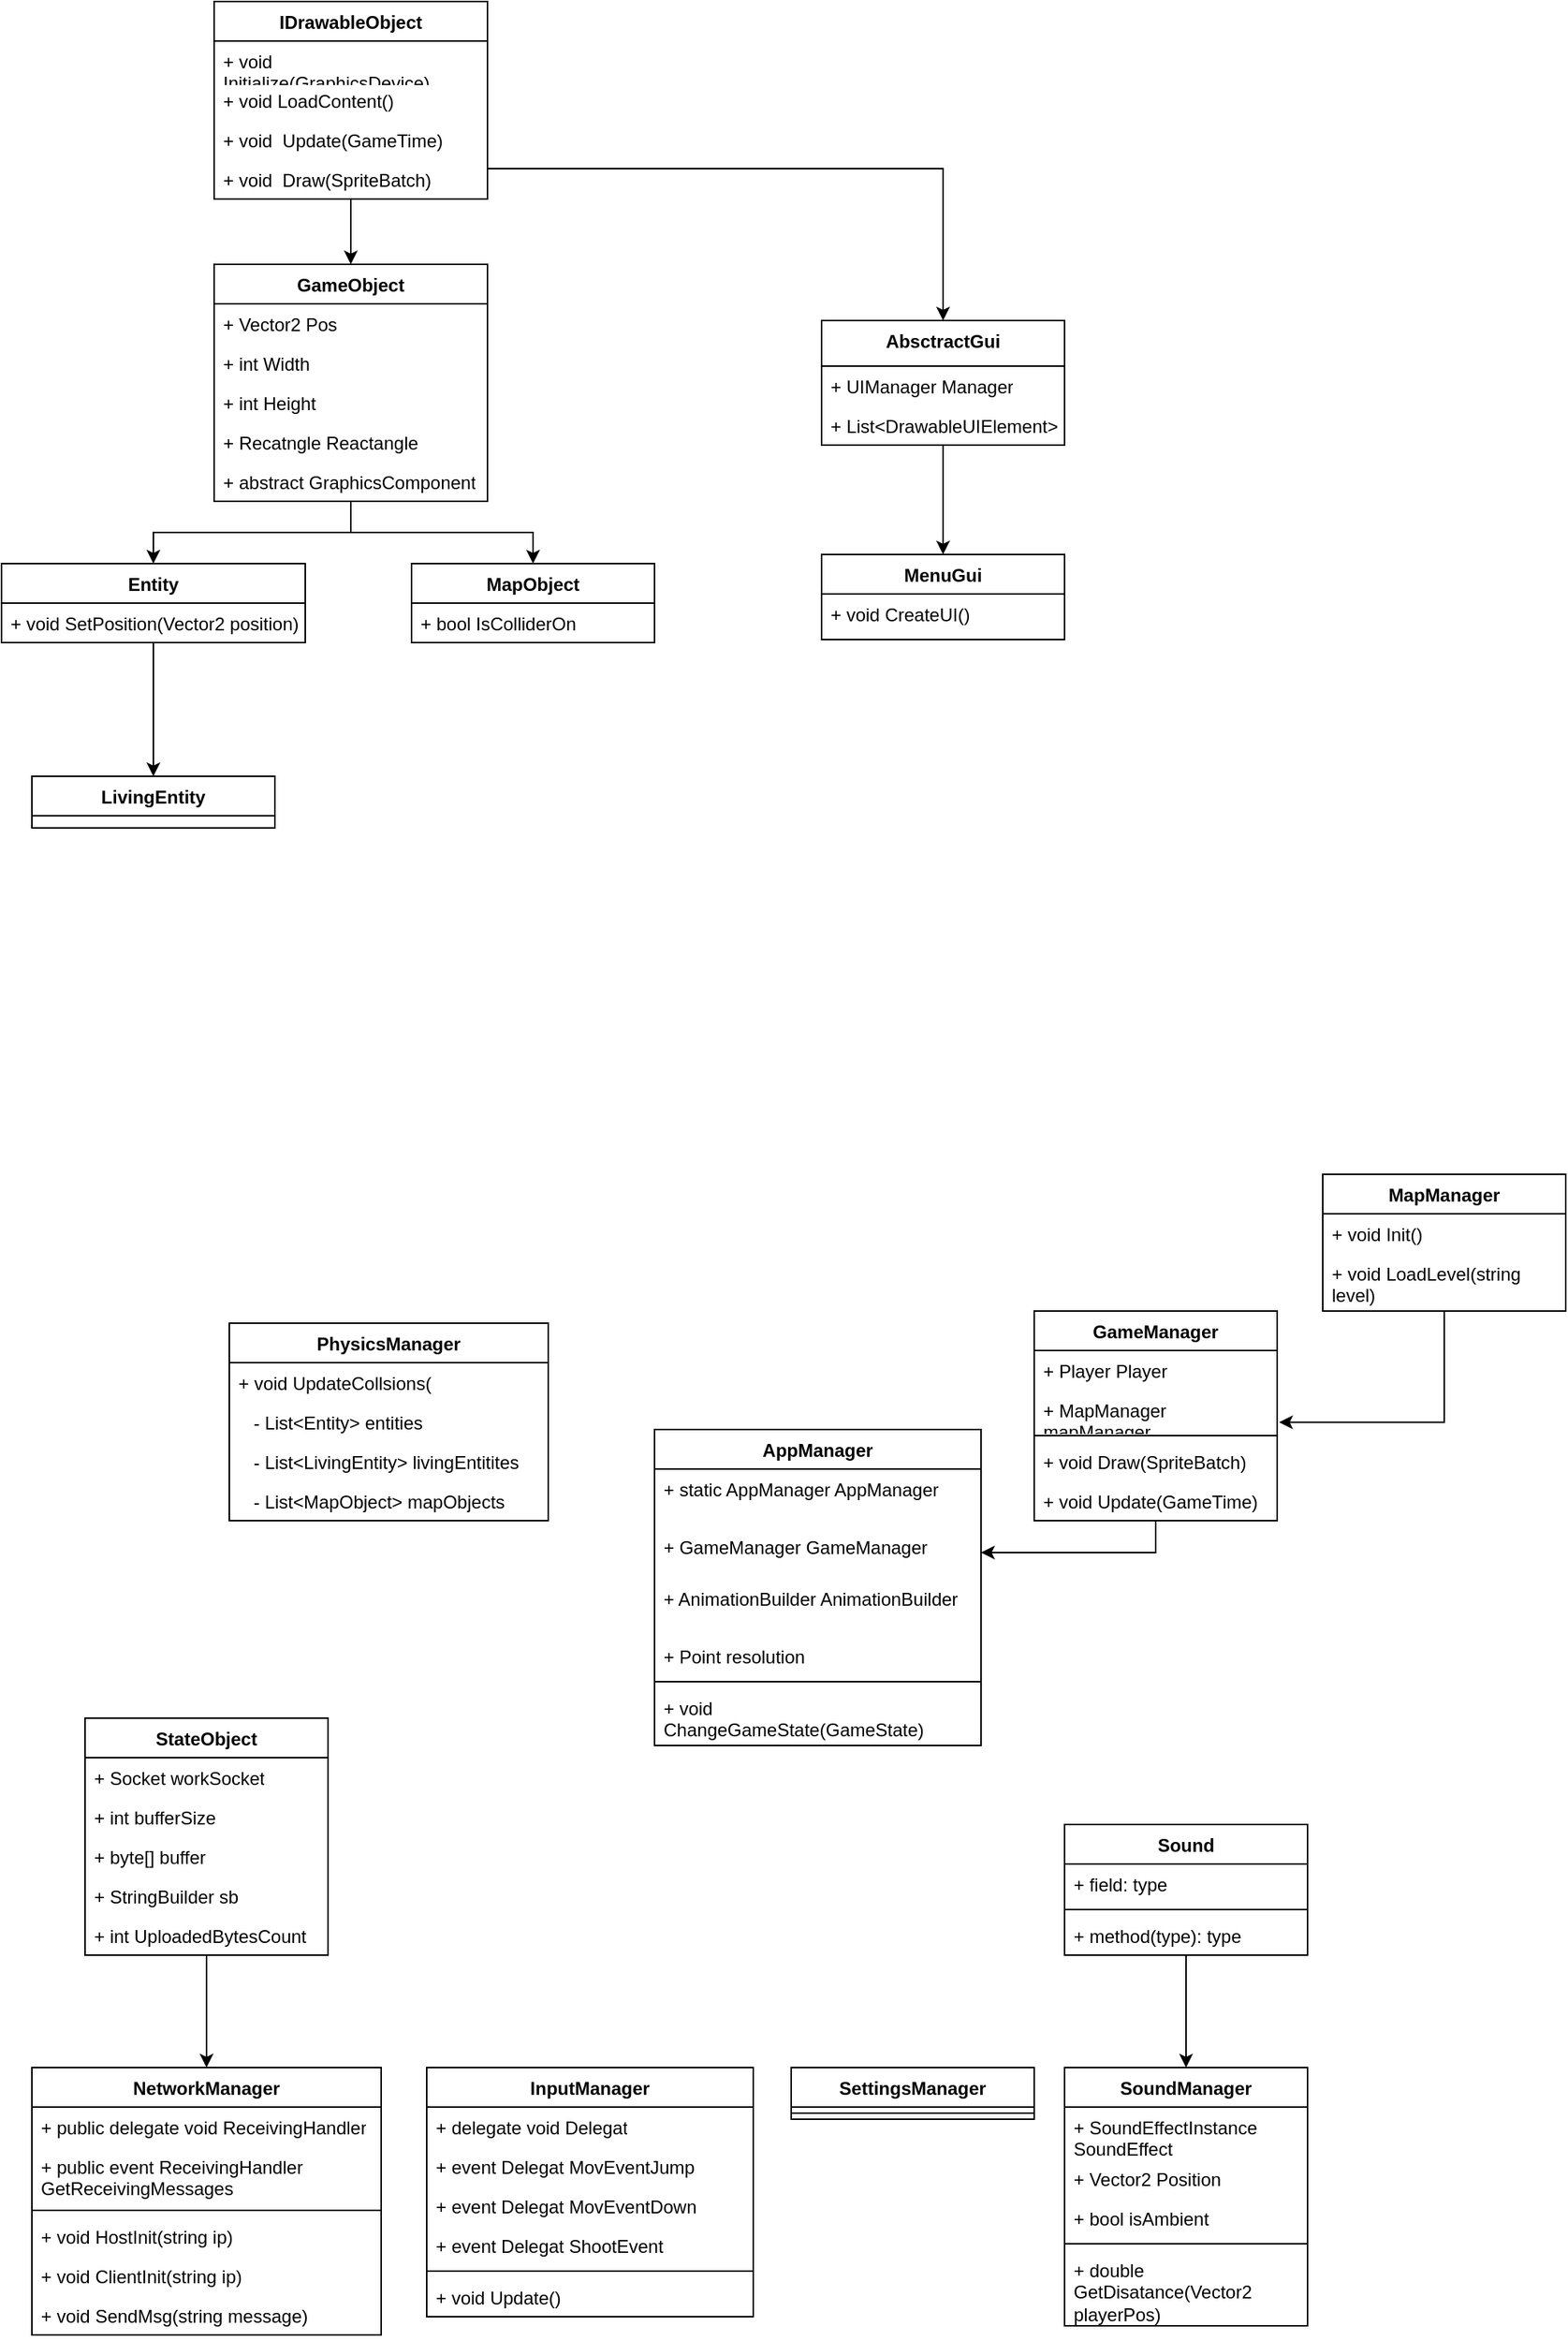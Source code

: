 <mxfile version="21.6.8" type="github">
  <diagram name="Страница — 1" id="98q6O0aFMQCR1bf1YkXJ">
    <mxGraphModel dx="1400" dy="755" grid="1" gridSize="10" guides="1" tooltips="1" connect="1" arrows="1" fold="1" page="1" pageScale="1" pageWidth="1169" pageHeight="1654" math="0" shadow="0">
      <root>
        <mxCell id="0" />
        <mxCell id="1" parent="0" />
        <mxCell id="n8sBWdLB9CzdTx279Akv-22" style="edgeStyle=orthogonalEdgeStyle;rounded=0;orthogonalLoop=1;jettySize=auto;html=1;entryX=0.5;entryY=0;entryDx=0;entryDy=0;" edge="1" parent="1" source="n8sBWdLB9CzdTx279Akv-1" target="n8sBWdLB9CzdTx279Akv-17">
          <mxGeometry relative="1" as="geometry" />
        </mxCell>
        <mxCell id="n8sBWdLB9CzdTx279Akv-33" style="edgeStyle=orthogonalEdgeStyle;rounded=0;orthogonalLoop=1;jettySize=auto;html=1;entryX=0.5;entryY=0;entryDx=0;entryDy=0;" edge="1" parent="1" source="n8sBWdLB9CzdTx279Akv-1" target="n8sBWdLB9CzdTx279Akv-29">
          <mxGeometry relative="1" as="geometry" />
        </mxCell>
        <mxCell id="n8sBWdLB9CzdTx279Akv-1" value="GameObject" style="swimlane;fontStyle=1;align=center;verticalAlign=top;childLayout=stackLayout;horizontal=1;startSize=26;horizontalStack=0;resizeParent=1;resizeParentMax=0;resizeLast=0;collapsible=1;marginBottom=0;whiteSpace=wrap;html=1;" vertex="1" parent="1">
          <mxGeometry x="160" y="203" width="180" height="156" as="geometry" />
        </mxCell>
        <mxCell id="n8sBWdLB9CzdTx279Akv-2" value="+ Vector2 Pos" style="text;strokeColor=none;fillColor=none;align=left;verticalAlign=top;spacingLeft=4;spacingRight=4;overflow=hidden;rotatable=0;points=[[0,0.5],[1,0.5]];portConstraint=eastwest;whiteSpace=wrap;html=1;" vertex="1" parent="n8sBWdLB9CzdTx279Akv-1">
          <mxGeometry y="26" width="180" height="26" as="geometry" />
        </mxCell>
        <mxCell id="n8sBWdLB9CzdTx279Akv-95" value="+ int Width" style="text;strokeColor=none;fillColor=none;align=left;verticalAlign=top;spacingLeft=4;spacingRight=4;overflow=hidden;rotatable=0;points=[[0,0.5],[1,0.5]];portConstraint=eastwest;whiteSpace=wrap;html=1;" vertex="1" parent="n8sBWdLB9CzdTx279Akv-1">
          <mxGeometry y="52" width="180" height="26" as="geometry" />
        </mxCell>
        <mxCell id="n8sBWdLB9CzdTx279Akv-96" value="+ int Height" style="text;strokeColor=none;fillColor=none;align=left;verticalAlign=top;spacingLeft=4;spacingRight=4;overflow=hidden;rotatable=0;points=[[0,0.5],[1,0.5]];portConstraint=eastwest;whiteSpace=wrap;html=1;" vertex="1" parent="n8sBWdLB9CzdTx279Akv-1">
          <mxGeometry y="78" width="180" height="26" as="geometry" />
        </mxCell>
        <mxCell id="n8sBWdLB9CzdTx279Akv-97" value="+ Recatngle Reactangle" style="text;strokeColor=none;fillColor=none;align=left;verticalAlign=top;spacingLeft=4;spacingRight=4;overflow=hidden;rotatable=0;points=[[0,0.5],[1,0.5]];portConstraint=eastwest;whiteSpace=wrap;html=1;" vertex="1" parent="n8sBWdLB9CzdTx279Akv-1">
          <mxGeometry y="104" width="180" height="26" as="geometry" />
        </mxCell>
        <mxCell id="n8sBWdLB9CzdTx279Akv-98" value="+ abstract GraphicsComponent" style="text;strokeColor=none;fillColor=none;align=left;verticalAlign=top;spacingLeft=4;spacingRight=4;overflow=hidden;rotatable=0;points=[[0,0.5],[1,0.5]];portConstraint=eastwest;whiteSpace=wrap;html=1;" vertex="1" parent="n8sBWdLB9CzdTx279Akv-1">
          <mxGeometry y="130" width="180" height="26" as="geometry" />
        </mxCell>
        <mxCell id="n8sBWdLB9CzdTx279Akv-16" style="edgeStyle=orthogonalEdgeStyle;rounded=0;orthogonalLoop=1;jettySize=auto;html=1;entryX=0.5;entryY=0;entryDx=0;entryDy=0;" edge="1" parent="1" source="n8sBWdLB9CzdTx279Akv-9" target="n8sBWdLB9CzdTx279Akv-1">
          <mxGeometry relative="1" as="geometry" />
        </mxCell>
        <mxCell id="n8sBWdLB9CzdTx279Akv-80" style="edgeStyle=orthogonalEdgeStyle;rounded=0;orthogonalLoop=1;jettySize=auto;html=1;" edge="1" parent="1" source="n8sBWdLB9CzdTx279Akv-9" target="n8sBWdLB9CzdTx279Akv-76">
          <mxGeometry relative="1" as="geometry">
            <Array as="points">
              <mxPoint x="250" y="140" />
              <mxPoint x="640" y="140" />
            </Array>
          </mxGeometry>
        </mxCell>
        <mxCell id="n8sBWdLB9CzdTx279Akv-9" value="IDrawableObject" style="swimlane;fontStyle=1;align=center;verticalAlign=top;childLayout=stackLayout;horizontal=1;startSize=26;horizontalStack=0;resizeParent=1;resizeParentMax=0;resizeLast=0;collapsible=1;marginBottom=0;whiteSpace=wrap;html=1;" vertex="1" parent="1">
          <mxGeometry x="160" y="30" width="180" height="130" as="geometry" />
        </mxCell>
        <mxCell id="n8sBWdLB9CzdTx279Akv-12" value="+ void Initialize(GraphicsDevice)" style="text;strokeColor=none;fillColor=none;align=left;verticalAlign=top;spacingLeft=4;spacingRight=4;overflow=hidden;rotatable=0;points=[[0,0.5],[1,0.5]];portConstraint=eastwest;whiteSpace=wrap;html=1;" vertex="1" parent="n8sBWdLB9CzdTx279Akv-9">
          <mxGeometry y="26" width="180" height="26" as="geometry" />
        </mxCell>
        <mxCell id="n8sBWdLB9CzdTx279Akv-91" value="+ void LoadContent()" style="text;strokeColor=none;fillColor=none;align=left;verticalAlign=top;spacingLeft=4;spacingRight=4;overflow=hidden;rotatable=0;points=[[0,0.5],[1,0.5]];portConstraint=eastwest;whiteSpace=wrap;html=1;" vertex="1" parent="n8sBWdLB9CzdTx279Akv-9">
          <mxGeometry y="52" width="180" height="26" as="geometry" />
        </mxCell>
        <mxCell id="n8sBWdLB9CzdTx279Akv-92" value="+ void&amp;nbsp; Update(GameTime)" style="text;strokeColor=none;fillColor=none;align=left;verticalAlign=top;spacingLeft=4;spacingRight=4;overflow=hidden;rotatable=0;points=[[0,0.5],[1,0.5]];portConstraint=eastwest;whiteSpace=wrap;html=1;" vertex="1" parent="n8sBWdLB9CzdTx279Akv-9">
          <mxGeometry y="78" width="180" height="26" as="geometry" />
        </mxCell>
        <mxCell id="n8sBWdLB9CzdTx279Akv-93" value="+ void&amp;nbsp; Draw(SpriteBatch)" style="text;strokeColor=none;fillColor=none;align=left;verticalAlign=top;spacingLeft=4;spacingRight=4;overflow=hidden;rotatable=0;points=[[0,0.5],[1,0.5]];portConstraint=eastwest;whiteSpace=wrap;html=1;" vertex="1" parent="n8sBWdLB9CzdTx279Akv-9">
          <mxGeometry y="104" width="180" height="26" as="geometry" />
        </mxCell>
        <mxCell id="n8sBWdLB9CzdTx279Akv-28" style="edgeStyle=orthogonalEdgeStyle;rounded=0;orthogonalLoop=1;jettySize=auto;html=1;entryX=0.5;entryY=0;entryDx=0;entryDy=0;" edge="1" parent="1" source="n8sBWdLB9CzdTx279Akv-17">
          <mxGeometry relative="1" as="geometry">
            <mxPoint x="120" y="540" as="targetPoint" />
          </mxGeometry>
        </mxCell>
        <mxCell id="n8sBWdLB9CzdTx279Akv-17" value="Entity" style="swimlane;fontStyle=1;align=center;verticalAlign=top;childLayout=stackLayout;horizontal=1;startSize=26;horizontalStack=0;resizeParent=1;resizeParentMax=0;resizeLast=0;collapsible=1;marginBottom=0;whiteSpace=wrap;html=1;" vertex="1" parent="1">
          <mxGeometry x="20" y="400" width="200" height="52" as="geometry" />
        </mxCell>
        <mxCell id="n8sBWdLB9CzdTx279Akv-20" value="+ void SetPosition(Vector2 position)" style="text;strokeColor=none;fillColor=none;align=left;verticalAlign=top;spacingLeft=4;spacingRight=4;overflow=hidden;rotatable=0;points=[[0,0.5],[1,0.5]];portConstraint=eastwest;whiteSpace=wrap;html=1;" vertex="1" parent="n8sBWdLB9CzdTx279Akv-17">
          <mxGeometry y="26" width="200" height="26" as="geometry" />
        </mxCell>
        <mxCell id="n8sBWdLB9CzdTx279Akv-23" value="LivingEntity" style="swimlane;fontStyle=1;align=center;verticalAlign=top;childLayout=stackLayout;horizontal=1;startSize=26;horizontalStack=0;resizeParent=1;resizeParentMax=0;resizeLast=0;collapsible=1;marginBottom=0;whiteSpace=wrap;html=1;" vertex="1" parent="1">
          <mxGeometry x="40" y="540" width="160" height="34" as="geometry" />
        </mxCell>
        <mxCell id="n8sBWdLB9CzdTx279Akv-29" value="MapObject" style="swimlane;fontStyle=1;align=center;verticalAlign=top;childLayout=stackLayout;horizontal=1;startSize=26;horizontalStack=0;resizeParent=1;resizeParentMax=0;resizeLast=0;collapsible=1;marginBottom=0;whiteSpace=wrap;html=1;" vertex="1" parent="1">
          <mxGeometry x="290" y="400" width="160" height="52" as="geometry" />
        </mxCell>
        <mxCell id="n8sBWdLB9CzdTx279Akv-30" value="+ bool IsColliderOn" style="text;strokeColor=none;fillColor=none;align=left;verticalAlign=top;spacingLeft=4;spacingRight=4;overflow=hidden;rotatable=0;points=[[0,0.5],[1,0.5]];portConstraint=eastwest;whiteSpace=wrap;html=1;" vertex="1" parent="n8sBWdLB9CzdTx279Akv-29">
          <mxGeometry y="26" width="160" height="26" as="geometry" />
        </mxCell>
        <mxCell id="n8sBWdLB9CzdTx279Akv-58" value="NetworkManager" style="swimlane;fontStyle=1;align=center;verticalAlign=top;childLayout=stackLayout;horizontal=1;startSize=26;horizontalStack=0;resizeParent=1;resizeParentMax=0;resizeLast=0;collapsible=1;marginBottom=0;whiteSpace=wrap;html=1;" vertex="1" parent="1">
          <mxGeometry x="40" y="1390" width="230" height="176" as="geometry" />
        </mxCell>
        <mxCell id="n8sBWdLB9CzdTx279Akv-59" value="+ public delegate void ReceivingHandler" style="text;strokeColor=none;fillColor=none;align=left;verticalAlign=top;spacingLeft=4;spacingRight=4;overflow=hidden;rotatable=0;points=[[0,0.5],[1,0.5]];portConstraint=eastwest;whiteSpace=wrap;html=1;" vertex="1" parent="n8sBWdLB9CzdTx279Akv-58">
          <mxGeometry y="26" width="230" height="26" as="geometry" />
        </mxCell>
        <mxCell id="n8sBWdLB9CzdTx279Akv-112" value="+ public event ReceivingHandler GetReceivingMessages" style="text;strokeColor=none;fillColor=none;align=left;verticalAlign=top;spacingLeft=4;spacingRight=4;overflow=hidden;rotatable=0;points=[[0,0.5],[1,0.5]];portConstraint=eastwest;whiteSpace=wrap;html=1;" vertex="1" parent="n8sBWdLB9CzdTx279Akv-58">
          <mxGeometry y="52" width="230" height="38" as="geometry" />
        </mxCell>
        <mxCell id="n8sBWdLB9CzdTx279Akv-60" value="" style="line;strokeWidth=1;fillColor=none;align=left;verticalAlign=middle;spacingTop=-1;spacingLeft=3;spacingRight=3;rotatable=0;labelPosition=right;points=[];portConstraint=eastwest;strokeColor=inherit;" vertex="1" parent="n8sBWdLB9CzdTx279Akv-58">
          <mxGeometry y="90" width="230" height="8" as="geometry" />
        </mxCell>
        <mxCell id="n8sBWdLB9CzdTx279Akv-113" value="+ void HostInit(string ip)" style="text;strokeColor=none;fillColor=none;align=left;verticalAlign=top;spacingLeft=4;spacingRight=4;overflow=hidden;rotatable=0;points=[[0,0.5],[1,0.5]];portConstraint=eastwest;whiteSpace=wrap;html=1;" vertex="1" parent="n8sBWdLB9CzdTx279Akv-58">
          <mxGeometry y="98" width="230" height="26" as="geometry" />
        </mxCell>
        <mxCell id="n8sBWdLB9CzdTx279Akv-114" value="+ void ClientInit(string ip)" style="text;strokeColor=none;fillColor=none;align=left;verticalAlign=top;spacingLeft=4;spacingRight=4;overflow=hidden;rotatable=0;points=[[0,0.5],[1,0.5]];portConstraint=eastwest;whiteSpace=wrap;html=1;" vertex="1" parent="n8sBWdLB9CzdTx279Akv-58">
          <mxGeometry y="124" width="230" height="26" as="geometry" />
        </mxCell>
        <mxCell id="n8sBWdLB9CzdTx279Akv-115" value="+ void SendMsg(string message)" style="text;strokeColor=none;fillColor=none;align=left;verticalAlign=top;spacingLeft=4;spacingRight=4;overflow=hidden;rotatable=0;points=[[0,0.5],[1,0.5]];portConstraint=eastwest;whiteSpace=wrap;html=1;" vertex="1" parent="n8sBWdLB9CzdTx279Akv-58">
          <mxGeometry y="150" width="230" height="26" as="geometry" />
        </mxCell>
        <mxCell id="n8sBWdLB9CzdTx279Akv-175" style="edgeStyle=orthogonalEdgeStyle;rounded=0;orthogonalLoop=1;jettySize=auto;html=1;entryX=0.5;entryY=0;entryDx=0;entryDy=0;" edge="1" parent="1" source="n8sBWdLB9CzdTx279Akv-62" target="n8sBWdLB9CzdTx279Akv-58">
          <mxGeometry relative="1" as="geometry" />
        </mxCell>
        <mxCell id="n8sBWdLB9CzdTx279Akv-62" value="StateObject" style="swimlane;fontStyle=1;align=center;verticalAlign=top;childLayout=stackLayout;horizontal=1;startSize=26;horizontalStack=0;resizeParent=1;resizeParentMax=0;resizeLast=0;collapsible=1;marginBottom=0;whiteSpace=wrap;html=1;" vertex="1" parent="1">
          <mxGeometry x="75" y="1160" width="160" height="156" as="geometry" />
        </mxCell>
        <mxCell id="n8sBWdLB9CzdTx279Akv-63" value="+ Socket workSocket" style="text;strokeColor=none;fillColor=none;align=left;verticalAlign=top;spacingLeft=4;spacingRight=4;overflow=hidden;rotatable=0;points=[[0,0.5],[1,0.5]];portConstraint=eastwest;whiteSpace=wrap;html=1;" vertex="1" parent="n8sBWdLB9CzdTx279Akv-62">
          <mxGeometry y="26" width="160" height="26" as="geometry" />
        </mxCell>
        <mxCell id="n8sBWdLB9CzdTx279Akv-166" value="+ int bufferSize" style="text;strokeColor=none;fillColor=none;align=left;verticalAlign=top;spacingLeft=4;spacingRight=4;overflow=hidden;rotatable=0;points=[[0,0.5],[1,0.5]];portConstraint=eastwest;whiteSpace=wrap;html=1;" vertex="1" parent="n8sBWdLB9CzdTx279Akv-62">
          <mxGeometry y="52" width="160" height="26" as="geometry" />
        </mxCell>
        <mxCell id="n8sBWdLB9CzdTx279Akv-167" value="+ byte[] buffer" style="text;strokeColor=none;fillColor=none;align=left;verticalAlign=top;spacingLeft=4;spacingRight=4;overflow=hidden;rotatable=0;points=[[0,0.5],[1,0.5]];portConstraint=eastwest;whiteSpace=wrap;html=1;" vertex="1" parent="n8sBWdLB9CzdTx279Akv-62">
          <mxGeometry y="78" width="160" height="26" as="geometry" />
        </mxCell>
        <mxCell id="n8sBWdLB9CzdTx279Akv-168" value="+ StringBuilder sb" style="text;strokeColor=none;fillColor=none;align=left;verticalAlign=top;spacingLeft=4;spacingRight=4;overflow=hidden;rotatable=0;points=[[0,0.5],[1,0.5]];portConstraint=eastwest;whiteSpace=wrap;html=1;" vertex="1" parent="n8sBWdLB9CzdTx279Akv-62">
          <mxGeometry y="104" width="160" height="26" as="geometry" />
        </mxCell>
        <mxCell id="n8sBWdLB9CzdTx279Akv-169" value="+ int UploadedBytesCount" style="text;strokeColor=none;fillColor=none;align=left;verticalAlign=top;spacingLeft=4;spacingRight=4;overflow=hidden;rotatable=0;points=[[0,0.5],[1,0.5]];portConstraint=eastwest;whiteSpace=wrap;html=1;" vertex="1" parent="n8sBWdLB9CzdTx279Akv-62">
          <mxGeometry y="130" width="160" height="26" as="geometry" />
        </mxCell>
        <mxCell id="n8sBWdLB9CzdTx279Akv-180" style="edgeStyle=orthogonalEdgeStyle;rounded=0;orthogonalLoop=1;jettySize=auto;html=1;entryX=0.5;entryY=0;entryDx=0;entryDy=0;" edge="1" parent="1" source="n8sBWdLB9CzdTx279Akv-54" target="n8sBWdLB9CzdTx279Akv-50">
          <mxGeometry relative="1" as="geometry" />
        </mxCell>
        <mxCell id="n8sBWdLB9CzdTx279Akv-54" value="Sound" style="swimlane;fontStyle=1;align=center;verticalAlign=top;childLayout=stackLayout;horizontal=1;startSize=26;horizontalStack=0;resizeParent=1;resizeParentMax=0;resizeLast=0;collapsible=1;marginBottom=0;whiteSpace=wrap;html=1;" vertex="1" parent="1">
          <mxGeometry x="720" y="1230" width="160" height="86" as="geometry" />
        </mxCell>
        <mxCell id="n8sBWdLB9CzdTx279Akv-55" value="+ field: type" style="text;strokeColor=none;fillColor=none;align=left;verticalAlign=top;spacingLeft=4;spacingRight=4;overflow=hidden;rotatable=0;points=[[0,0.5],[1,0.5]];portConstraint=eastwest;whiteSpace=wrap;html=1;" vertex="1" parent="n8sBWdLB9CzdTx279Akv-54">
          <mxGeometry y="26" width="160" height="26" as="geometry" />
        </mxCell>
        <mxCell id="n8sBWdLB9CzdTx279Akv-56" value="" style="line;strokeWidth=1;fillColor=none;align=left;verticalAlign=middle;spacingTop=-1;spacingLeft=3;spacingRight=3;rotatable=0;labelPosition=right;points=[];portConstraint=eastwest;strokeColor=inherit;" vertex="1" parent="n8sBWdLB9CzdTx279Akv-54">
          <mxGeometry y="52" width="160" height="8" as="geometry" />
        </mxCell>
        <mxCell id="n8sBWdLB9CzdTx279Akv-57" value="+ method(type): type" style="text;strokeColor=none;fillColor=none;align=left;verticalAlign=top;spacingLeft=4;spacingRight=4;overflow=hidden;rotatable=0;points=[[0,0.5],[1,0.5]];portConstraint=eastwest;whiteSpace=wrap;html=1;" vertex="1" parent="n8sBWdLB9CzdTx279Akv-54">
          <mxGeometry y="60" width="160" height="26" as="geometry" />
        </mxCell>
        <mxCell id="n8sBWdLB9CzdTx279Akv-85" style="edgeStyle=orthogonalEdgeStyle;rounded=0;orthogonalLoop=1;jettySize=auto;html=1;entryX=0.5;entryY=0;entryDx=0;entryDy=0;" edge="1" parent="1" source="n8sBWdLB9CzdTx279Akv-76" target="n8sBWdLB9CzdTx279Akv-81">
          <mxGeometry relative="1" as="geometry" />
        </mxCell>
        <mxCell id="n8sBWdLB9CzdTx279Akv-76" value="AbsctractGui" style="swimlane;fontStyle=1;align=center;verticalAlign=top;childLayout=stackLayout;horizontal=1;startSize=30;horizontalStack=0;resizeParent=1;resizeParentMax=0;resizeLast=0;collapsible=1;marginBottom=0;whiteSpace=wrap;html=1;" vertex="1" parent="1">
          <mxGeometry x="560" y="240" width="160" height="82" as="geometry" />
        </mxCell>
        <mxCell id="n8sBWdLB9CzdTx279Akv-77" value="&lt;div&gt;+ UIManager Manager&lt;/div&gt;" style="text;strokeColor=none;fillColor=none;align=left;verticalAlign=top;spacingLeft=4;spacingRight=4;overflow=hidden;rotatable=0;points=[[0,0.5],[1,0.5]];portConstraint=eastwest;whiteSpace=wrap;html=1;" vertex="1" parent="n8sBWdLB9CzdTx279Akv-76">
          <mxGeometry y="30" width="160" height="26" as="geometry" />
        </mxCell>
        <mxCell id="n8sBWdLB9CzdTx279Akv-90" value="&lt;div&gt;+ List&amp;lt;DrawableUIElement&amp;gt;&lt;/div&gt;" style="text;strokeColor=none;fillColor=none;align=left;verticalAlign=top;spacingLeft=4;spacingRight=4;overflow=hidden;rotatable=0;points=[[0,0.5],[1,0.5]];portConstraint=eastwest;whiteSpace=wrap;html=1;" vertex="1" parent="n8sBWdLB9CzdTx279Akv-76">
          <mxGeometry y="56" width="160" height="26" as="geometry" />
        </mxCell>
        <mxCell id="n8sBWdLB9CzdTx279Akv-81" value="MenuGui" style="swimlane;fontStyle=1;align=center;verticalAlign=top;childLayout=stackLayout;horizontal=1;startSize=26;horizontalStack=0;resizeParent=1;resizeParentMax=0;resizeLast=0;collapsible=1;marginBottom=0;whiteSpace=wrap;html=1;" vertex="1" parent="1">
          <mxGeometry x="560" y="394" width="160" height="56" as="geometry" />
        </mxCell>
        <mxCell id="n8sBWdLB9CzdTx279Akv-84" value="+ void CreateUI()" style="text;strokeColor=none;fillColor=none;align=left;verticalAlign=top;spacingLeft=4;spacingRight=4;overflow=hidden;rotatable=0;points=[[0,0.5],[1,0.5]];portConstraint=eastwest;whiteSpace=wrap;html=1;" vertex="1" parent="n8sBWdLB9CzdTx279Akv-81">
          <mxGeometry y="26" width="160" height="30" as="geometry" />
        </mxCell>
        <mxCell id="n8sBWdLB9CzdTx279Akv-66" value="&lt;div&gt;InputManager&lt;/div&gt;&lt;div&gt;&lt;br&gt;&lt;/div&gt;" style="swimlane;fontStyle=1;align=center;verticalAlign=top;childLayout=stackLayout;horizontal=1;startSize=26;horizontalStack=0;resizeParent=1;resizeParentMax=0;resizeLast=0;collapsible=1;marginBottom=0;whiteSpace=wrap;html=1;" vertex="1" parent="1">
          <mxGeometry x="300" y="1390" width="215" height="164" as="geometry" />
        </mxCell>
        <mxCell id="n8sBWdLB9CzdTx279Akv-67" value="+ delegate void Delegat" style="text;strokeColor=none;fillColor=none;align=left;verticalAlign=top;spacingLeft=4;spacingRight=4;overflow=hidden;rotatable=0;points=[[0,0.5],[1,0.5]];portConstraint=eastwest;whiteSpace=wrap;html=1;" vertex="1" parent="n8sBWdLB9CzdTx279Akv-66">
          <mxGeometry y="26" width="215" height="26" as="geometry" />
        </mxCell>
        <mxCell id="n8sBWdLB9CzdTx279Akv-103" value="+ event Delegat MovEventJump" style="text;strokeColor=none;fillColor=none;align=left;verticalAlign=top;spacingLeft=4;spacingRight=4;overflow=hidden;rotatable=0;points=[[0,0.5],[1,0.5]];portConstraint=eastwest;whiteSpace=wrap;html=1;" vertex="1" parent="n8sBWdLB9CzdTx279Akv-66">
          <mxGeometry y="52" width="215" height="26" as="geometry" />
        </mxCell>
        <mxCell id="n8sBWdLB9CzdTx279Akv-108" value="+ event Delegat MovEventDown" style="text;strokeColor=none;fillColor=none;align=left;verticalAlign=top;spacingLeft=4;spacingRight=4;overflow=hidden;rotatable=0;points=[[0,0.5],[1,0.5]];portConstraint=eastwest;whiteSpace=wrap;html=1;" vertex="1" parent="n8sBWdLB9CzdTx279Akv-66">
          <mxGeometry y="78" width="215" height="26" as="geometry" />
        </mxCell>
        <mxCell id="n8sBWdLB9CzdTx279Akv-109" value="+ event Delegat ShootEvent" style="text;strokeColor=none;fillColor=none;align=left;verticalAlign=top;spacingLeft=4;spacingRight=4;overflow=hidden;rotatable=0;points=[[0,0.5],[1,0.5]];portConstraint=eastwest;whiteSpace=wrap;html=1;" vertex="1" parent="n8sBWdLB9CzdTx279Akv-66">
          <mxGeometry y="104" width="215" height="26" as="geometry" />
        </mxCell>
        <mxCell id="n8sBWdLB9CzdTx279Akv-68" value="" style="line;strokeWidth=1;fillColor=none;align=left;verticalAlign=middle;spacingTop=-1;spacingLeft=3;spacingRight=3;rotatable=0;labelPosition=right;points=[];portConstraint=eastwest;strokeColor=inherit;" vertex="1" parent="n8sBWdLB9CzdTx279Akv-66">
          <mxGeometry y="130" width="215" height="8" as="geometry" />
        </mxCell>
        <mxCell id="n8sBWdLB9CzdTx279Akv-110" value="+ void Update()" style="text;strokeColor=none;fillColor=none;align=left;verticalAlign=top;spacingLeft=4;spacingRight=4;overflow=hidden;rotatable=0;points=[[0,0.5],[1,0.5]];portConstraint=eastwest;whiteSpace=wrap;html=1;" vertex="1" parent="n8sBWdLB9CzdTx279Akv-66">
          <mxGeometry y="138" width="215" height="26" as="geometry" />
        </mxCell>
        <mxCell id="n8sBWdLB9CzdTx279Akv-34" value="AppManager" style="swimlane;fontStyle=1;align=center;verticalAlign=top;childLayout=stackLayout;horizontal=1;startSize=26;horizontalStack=0;resizeParent=1;resizeParentMax=0;resizeLast=0;collapsible=1;marginBottom=0;whiteSpace=wrap;html=1;" vertex="1" parent="1">
          <mxGeometry x="450" y="970" width="215" height="208" as="geometry" />
        </mxCell>
        <mxCell id="n8sBWdLB9CzdTx279Akv-176" value="+ static AppManager AppManager" style="text;strokeColor=none;fillColor=none;align=left;verticalAlign=top;spacingLeft=4;spacingRight=4;overflow=hidden;rotatable=0;points=[[0,0.5],[1,0.5]];portConstraint=eastwest;whiteSpace=wrap;html=1;" vertex="1" parent="n8sBWdLB9CzdTx279Akv-34">
          <mxGeometry y="26" width="215" height="38" as="geometry" />
        </mxCell>
        <mxCell id="n8sBWdLB9CzdTx279Akv-117" value="+ GameManager GameManager" style="text;strokeColor=none;fillColor=none;align=left;verticalAlign=top;spacingLeft=4;spacingRight=4;overflow=hidden;rotatable=0;points=[[0,0.5],[1,0.5]];portConstraint=eastwest;whiteSpace=wrap;html=1;" vertex="1" parent="n8sBWdLB9CzdTx279Akv-34">
          <mxGeometry y="64" width="215" height="34" as="geometry" />
        </mxCell>
        <mxCell id="n8sBWdLB9CzdTx279Akv-122" value="+ AnimationBuilder AnimationBuilder" style="text;strokeColor=none;fillColor=none;align=left;verticalAlign=top;spacingLeft=4;spacingRight=4;overflow=hidden;rotatable=0;points=[[0,0.5],[1,0.5]];portConstraint=eastwest;whiteSpace=wrap;html=1;" vertex="1" parent="n8sBWdLB9CzdTx279Akv-34">
          <mxGeometry y="98" width="215" height="38" as="geometry" />
        </mxCell>
        <mxCell id="n8sBWdLB9CzdTx279Akv-35" value="+ Point resolution" style="text;strokeColor=none;fillColor=none;align=left;verticalAlign=top;spacingLeft=4;spacingRight=4;overflow=hidden;rotatable=0;points=[[0,0.5],[1,0.5]];portConstraint=eastwest;whiteSpace=wrap;html=1;" vertex="1" parent="n8sBWdLB9CzdTx279Akv-34">
          <mxGeometry y="136" width="215" height="26" as="geometry" />
        </mxCell>
        <mxCell id="n8sBWdLB9CzdTx279Akv-36" value="" style="line;strokeWidth=1;fillColor=none;align=left;verticalAlign=middle;spacingTop=-1;spacingLeft=3;spacingRight=3;rotatable=0;labelPosition=right;points=[];portConstraint=eastwest;strokeColor=inherit;" vertex="1" parent="n8sBWdLB9CzdTx279Akv-34">
          <mxGeometry y="162" width="215" height="8" as="geometry" />
        </mxCell>
        <mxCell id="n8sBWdLB9CzdTx279Akv-123" value="+ void ChangeGameState(GameState)" style="text;strokeColor=none;fillColor=none;align=left;verticalAlign=top;spacingLeft=4;spacingRight=4;overflow=hidden;rotatable=0;points=[[0,0.5],[1,0.5]];portConstraint=eastwest;whiteSpace=wrap;html=1;" vertex="1" parent="n8sBWdLB9CzdTx279Akv-34">
          <mxGeometry y="170" width="215" height="38" as="geometry" />
        </mxCell>
        <mxCell id="n8sBWdLB9CzdTx279Akv-181" style="edgeStyle=orthogonalEdgeStyle;rounded=0;orthogonalLoop=1;jettySize=auto;html=1;" edge="1" parent="1" source="n8sBWdLB9CzdTx279Akv-38" target="n8sBWdLB9CzdTx279Akv-117">
          <mxGeometry relative="1" as="geometry" />
        </mxCell>
        <mxCell id="n8sBWdLB9CzdTx279Akv-38" value="GameManager" style="swimlane;fontStyle=1;align=center;verticalAlign=top;childLayout=stackLayout;horizontal=1;startSize=26;horizontalStack=0;resizeParent=1;resizeParentMax=0;resizeLast=0;collapsible=1;marginBottom=0;whiteSpace=wrap;html=1;" vertex="1" parent="1">
          <mxGeometry x="700" y="892" width="160" height="138" as="geometry" />
        </mxCell>
        <mxCell id="n8sBWdLB9CzdTx279Akv-41" value="+ Player Player" style="text;strokeColor=none;fillColor=none;align=left;verticalAlign=top;spacingLeft=4;spacingRight=4;overflow=hidden;rotatable=0;points=[[0,0.5],[1,0.5]];portConstraint=eastwest;whiteSpace=wrap;html=1;" vertex="1" parent="n8sBWdLB9CzdTx279Akv-38">
          <mxGeometry y="26" width="160" height="26" as="geometry" />
        </mxCell>
        <mxCell id="n8sBWdLB9CzdTx279Akv-39" value="+ MapManager mapManager" style="text;strokeColor=none;fillColor=none;align=left;verticalAlign=top;spacingLeft=4;spacingRight=4;overflow=hidden;rotatable=0;points=[[0,0.5],[1,0.5]];portConstraint=eastwest;whiteSpace=wrap;html=1;" vertex="1" parent="n8sBWdLB9CzdTx279Akv-38">
          <mxGeometry y="52" width="160" height="26" as="geometry" />
        </mxCell>
        <mxCell id="n8sBWdLB9CzdTx279Akv-40" value="" style="line;strokeWidth=1;fillColor=none;align=left;verticalAlign=middle;spacingTop=-1;spacingLeft=3;spacingRight=3;rotatable=0;labelPosition=right;points=[];portConstraint=eastwest;strokeColor=inherit;" vertex="1" parent="n8sBWdLB9CzdTx279Akv-38">
          <mxGeometry y="78" width="160" height="8" as="geometry" />
        </mxCell>
        <mxCell id="n8sBWdLB9CzdTx279Akv-129" value="+ void Draw(SpriteBatch)" style="text;strokeColor=none;fillColor=none;align=left;verticalAlign=top;spacingLeft=4;spacingRight=4;overflow=hidden;rotatable=0;points=[[0,0.5],[1,0.5]];portConstraint=eastwest;whiteSpace=wrap;html=1;" vertex="1" parent="n8sBWdLB9CzdTx279Akv-38">
          <mxGeometry y="86" width="160" height="26" as="geometry" />
        </mxCell>
        <mxCell id="n8sBWdLB9CzdTx279Akv-135" value="+ void Update(GameTime)" style="text;strokeColor=none;fillColor=none;align=left;verticalAlign=top;spacingLeft=4;spacingRight=4;overflow=hidden;rotatable=0;points=[[0,0.5],[1,0.5]];portConstraint=eastwest;whiteSpace=wrap;html=1;" vertex="1" parent="n8sBWdLB9CzdTx279Akv-38">
          <mxGeometry y="112" width="160" height="26" as="geometry" />
        </mxCell>
        <mxCell id="n8sBWdLB9CzdTx279Akv-182" style="edgeStyle=orthogonalEdgeStyle;rounded=0;orthogonalLoop=1;jettySize=auto;html=1;entryX=1.008;entryY=0.816;entryDx=0;entryDy=0;entryPerimeter=0;" edge="1" parent="1" source="n8sBWdLB9CzdTx279Akv-42" target="n8sBWdLB9CzdTx279Akv-39">
          <mxGeometry relative="1" as="geometry" />
        </mxCell>
        <mxCell id="n8sBWdLB9CzdTx279Akv-42" value="MapManager" style="swimlane;fontStyle=1;align=center;verticalAlign=top;childLayout=stackLayout;horizontal=1;startSize=26;horizontalStack=0;resizeParent=1;resizeParentMax=0;resizeLast=0;collapsible=1;marginBottom=0;whiteSpace=wrap;html=1;" vertex="1" parent="1">
          <mxGeometry x="890" y="802" width="160" height="90" as="geometry" />
        </mxCell>
        <mxCell id="n8sBWdLB9CzdTx279Akv-45" value="+ void Init()" style="text;strokeColor=none;fillColor=none;align=left;verticalAlign=top;spacingLeft=4;spacingRight=4;overflow=hidden;rotatable=0;points=[[0,0.5],[1,0.5]];portConstraint=eastwest;whiteSpace=wrap;html=1;" vertex="1" parent="n8sBWdLB9CzdTx279Akv-42">
          <mxGeometry y="26" width="160" height="26" as="geometry" />
        </mxCell>
        <mxCell id="n8sBWdLB9CzdTx279Akv-139" value="+ void LoadLevel(string level)" style="text;strokeColor=none;fillColor=none;align=left;verticalAlign=top;spacingLeft=4;spacingRight=4;overflow=hidden;rotatable=0;points=[[0,0.5],[1,0.5]];portConstraint=eastwest;whiteSpace=wrap;html=1;" vertex="1" parent="n8sBWdLB9CzdTx279Akv-42">
          <mxGeometry y="52" width="160" height="38" as="geometry" />
        </mxCell>
        <mxCell id="n8sBWdLB9CzdTx279Akv-46" value="&lt;div&gt;PhysicsManager&lt;br&gt;&lt;/div&gt;" style="swimlane;fontStyle=1;align=center;verticalAlign=top;childLayout=stackLayout;horizontal=1;startSize=26;horizontalStack=0;resizeParent=1;resizeParentMax=0;resizeLast=0;collapsible=1;marginBottom=0;whiteSpace=wrap;html=1;" vertex="1" parent="1">
          <mxGeometry x="170" y="900" width="210" height="130" as="geometry" />
        </mxCell>
        <mxCell id="n8sBWdLB9CzdTx279Akv-47" value="&lt;div&gt;+ void UpdateCollsions(&lt;/div&gt;" style="text;strokeColor=none;fillColor=none;align=left;verticalAlign=top;spacingLeft=4;spacingRight=4;overflow=hidden;rotatable=0;points=[[0,0.5],[1,0.5]];portConstraint=eastwest;whiteSpace=wrap;html=1;" vertex="1" parent="n8sBWdLB9CzdTx279Akv-46">
          <mxGeometry y="26" width="210" height="26" as="geometry" />
        </mxCell>
        <mxCell id="n8sBWdLB9CzdTx279Akv-153" value="&amp;nbsp;&amp;nbsp; - List&amp;lt;Entity&amp;gt; entities" style="text;strokeColor=none;fillColor=none;align=left;verticalAlign=top;spacingLeft=4;spacingRight=4;overflow=hidden;rotatable=0;points=[[0,0.5],[1,0.5]];portConstraint=eastwest;whiteSpace=wrap;html=1;" vertex="1" parent="n8sBWdLB9CzdTx279Akv-46">
          <mxGeometry y="52" width="210" height="26" as="geometry" />
        </mxCell>
        <mxCell id="n8sBWdLB9CzdTx279Akv-157" value="&amp;nbsp;&amp;nbsp; - List&amp;lt;LivingEntity&amp;gt; livingEntitites" style="text;strokeColor=none;fillColor=none;align=left;verticalAlign=top;spacingLeft=4;spacingRight=4;overflow=hidden;rotatable=0;points=[[0,0.5],[1,0.5]];portConstraint=eastwest;whiteSpace=wrap;html=1;" vertex="1" parent="n8sBWdLB9CzdTx279Akv-46">
          <mxGeometry y="78" width="210" height="26" as="geometry" />
        </mxCell>
        <mxCell id="n8sBWdLB9CzdTx279Akv-158" value="&amp;nbsp;&amp;nbsp; - List&amp;lt;MapObject&amp;gt; mapObjects" style="text;strokeColor=none;fillColor=none;align=left;verticalAlign=top;spacingLeft=4;spacingRight=4;overflow=hidden;rotatable=0;points=[[0,0.5],[1,0.5]];portConstraint=eastwest;whiteSpace=wrap;html=1;" vertex="1" parent="n8sBWdLB9CzdTx279Akv-46">
          <mxGeometry y="104" width="210" height="26" as="geometry" />
        </mxCell>
        <mxCell id="n8sBWdLB9CzdTx279Akv-159" value="SettingsManager" style="swimlane;fontStyle=1;align=center;verticalAlign=top;childLayout=stackLayout;horizontal=1;startSize=26;horizontalStack=0;resizeParent=1;resizeParentMax=0;resizeLast=0;collapsible=1;marginBottom=0;whiteSpace=wrap;html=1;" vertex="1" parent="1">
          <mxGeometry x="540" y="1390" width="160" height="34" as="geometry" />
        </mxCell>
        <mxCell id="n8sBWdLB9CzdTx279Akv-161" value="" style="line;strokeWidth=1;fillColor=none;align=left;verticalAlign=middle;spacingTop=-1;spacingLeft=3;spacingRight=3;rotatable=0;labelPosition=right;points=[];portConstraint=eastwest;strokeColor=inherit;" vertex="1" parent="n8sBWdLB9CzdTx279Akv-159">
          <mxGeometry y="26" width="160" height="8" as="geometry" />
        </mxCell>
        <mxCell id="n8sBWdLB9CzdTx279Akv-50" value="SoundManager" style="swimlane;fontStyle=1;align=center;verticalAlign=top;childLayout=stackLayout;horizontal=1;startSize=26;horizontalStack=0;resizeParent=1;resizeParentMax=0;resizeLast=0;collapsible=1;marginBottom=0;whiteSpace=wrap;html=1;" vertex="1" parent="1">
          <mxGeometry x="720" y="1390" width="160" height="170" as="geometry" />
        </mxCell>
        <mxCell id="n8sBWdLB9CzdTx279Akv-51" value="+ SoundEffectInstance SoundEffect" style="text;strokeColor=none;fillColor=none;align=left;verticalAlign=top;spacingLeft=4;spacingRight=4;overflow=hidden;rotatable=0;points=[[0,0.5],[1,0.5]];portConstraint=eastwest;whiteSpace=wrap;html=1;" vertex="1" parent="n8sBWdLB9CzdTx279Akv-50">
          <mxGeometry y="26" width="160" height="34" as="geometry" />
        </mxCell>
        <mxCell id="n8sBWdLB9CzdTx279Akv-53" value="+ Vector2 Position" style="text;strokeColor=none;fillColor=none;align=left;verticalAlign=top;spacingLeft=4;spacingRight=4;overflow=hidden;rotatable=0;points=[[0,0.5],[1,0.5]];portConstraint=eastwest;whiteSpace=wrap;html=1;" vertex="1" parent="n8sBWdLB9CzdTx279Akv-50">
          <mxGeometry y="60" width="160" height="26" as="geometry" />
        </mxCell>
        <mxCell id="n8sBWdLB9CzdTx279Akv-163" value="+ bool isAmbient" style="text;strokeColor=none;fillColor=none;align=left;verticalAlign=top;spacingLeft=4;spacingRight=4;overflow=hidden;rotatable=0;points=[[0,0.5],[1,0.5]];portConstraint=eastwest;whiteSpace=wrap;html=1;" vertex="1" parent="n8sBWdLB9CzdTx279Akv-50">
          <mxGeometry y="86" width="160" height="26" as="geometry" />
        </mxCell>
        <mxCell id="n8sBWdLB9CzdTx279Akv-52" value="" style="line;strokeWidth=1;fillColor=none;align=left;verticalAlign=middle;spacingTop=-1;spacingLeft=3;spacingRight=3;rotatable=0;labelPosition=right;points=[];portConstraint=eastwest;strokeColor=inherit;" vertex="1" parent="n8sBWdLB9CzdTx279Akv-50">
          <mxGeometry y="112" width="160" height="8" as="geometry" />
        </mxCell>
        <mxCell id="n8sBWdLB9CzdTx279Akv-164" value="+ double GetDisatance(Vector2 playerPos)" style="text;strokeColor=none;fillColor=none;align=left;verticalAlign=top;spacingLeft=4;spacingRight=4;overflow=hidden;rotatable=0;points=[[0,0.5],[1,0.5]];portConstraint=eastwest;whiteSpace=wrap;html=1;" vertex="1" parent="n8sBWdLB9CzdTx279Akv-50">
          <mxGeometry y="120" width="160" height="50" as="geometry" />
        </mxCell>
      </root>
    </mxGraphModel>
  </diagram>
</mxfile>
